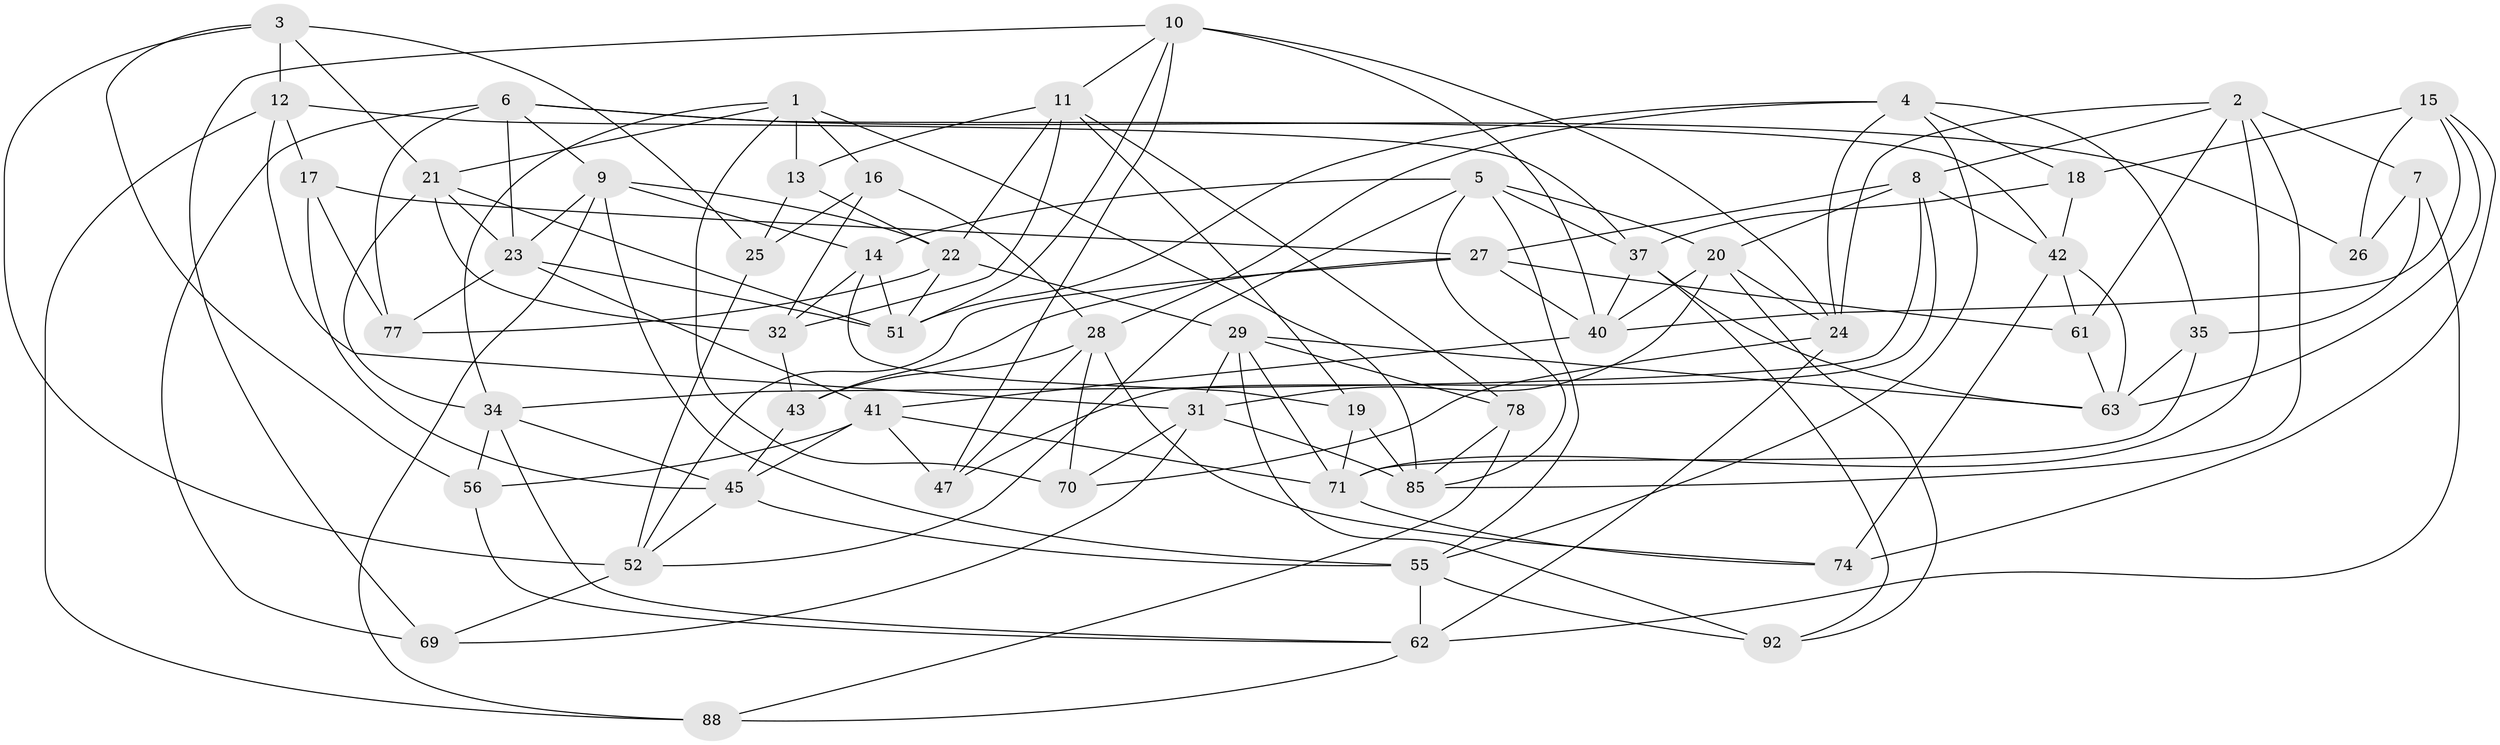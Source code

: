// original degree distribution, {4: 1.0}
// Generated by graph-tools (version 1.1) at 2025/42/03/06/25 10:42:20]
// undirected, 56 vertices, 145 edges
graph export_dot {
graph [start="1"]
  node [color=gray90,style=filled];
  1 [super="+79"];
  2 [super="+38"];
  3 [super="+89"];
  4 [super="+46"];
  5 [super="+39"];
  6 [super="+58"];
  7;
  8 [super="+49"];
  9 [super="+57"];
  10 [super="+44"];
  11 [super="+53"];
  12 [super="+75"];
  13;
  14 [super="+59"];
  15 [super="+60"];
  16;
  17;
  18;
  19;
  20 [super="+81"];
  21 [super="+36"];
  22 [super="+30"];
  23 [super="+54"];
  24 [super="+48"];
  25;
  26;
  27 [super="+83"];
  28 [super="+33"];
  29 [super="+72"];
  31 [super="+76"];
  32 [super="+66"];
  34 [super="+50"];
  35;
  37 [super="+65"];
  40 [super="+91"];
  41 [super="+73"];
  42 [super="+90"];
  43;
  45 [super="+64"];
  47;
  51 [super="+84"];
  52 [super="+68"];
  55 [super="+82"];
  56;
  61;
  62 [super="+67"];
  63 [super="+80"];
  69;
  70;
  71 [super="+87"];
  74;
  77;
  78;
  85 [super="+86"];
  88;
  92;
  1 -- 70;
  1 -- 85;
  1 -- 16;
  1 -- 13;
  1 -- 34;
  1 -- 21;
  2 -- 85;
  2 -- 24;
  2 -- 61;
  2 -- 8;
  2 -- 7;
  2 -- 71;
  3 -- 56;
  3 -- 25;
  3 -- 12 [weight=2];
  3 -- 52;
  3 -- 21;
  4 -- 35;
  4 -- 24;
  4 -- 51;
  4 -- 18;
  4 -- 28;
  4 -- 55;
  5 -- 55;
  5 -- 20;
  5 -- 52;
  5 -- 37;
  5 -- 14;
  5 -- 85;
  6 -- 77;
  6 -- 69;
  6 -- 26;
  6 -- 23;
  6 -- 9;
  6 -- 42;
  7 -- 26;
  7 -- 35;
  7 -- 62;
  8 -- 20;
  8 -- 47;
  8 -- 34;
  8 -- 27;
  8 -- 42;
  9 -- 88;
  9 -- 22;
  9 -- 55;
  9 -- 23;
  9 -- 14;
  10 -- 69;
  10 -- 11;
  10 -- 51;
  10 -- 40;
  10 -- 47;
  10 -- 24;
  11 -- 13;
  11 -- 19;
  11 -- 78;
  11 -- 22;
  11 -- 32;
  12 -- 88;
  12 -- 31;
  12 -- 17;
  12 -- 37;
  13 -- 25;
  13 -- 22;
  14 -- 51;
  14 -- 19;
  14 -- 32 [weight=2];
  15 -- 18;
  15 -- 26 [weight=2];
  15 -- 40;
  15 -- 74;
  15 -- 63;
  16 -- 28;
  16 -- 25;
  16 -- 32;
  17 -- 27;
  17 -- 77;
  17 -- 45;
  18 -- 37;
  18 -- 42;
  19 -- 85;
  19 -- 71;
  20 -- 92;
  20 -- 31;
  20 -- 24;
  20 -- 40;
  21 -- 32;
  21 -- 51;
  21 -- 34;
  21 -- 23;
  22 -- 77;
  22 -- 51;
  22 -- 29;
  23 -- 77;
  23 -- 41;
  23 -- 51;
  24 -- 70;
  24 -- 62;
  25 -- 52;
  27 -- 40;
  27 -- 43;
  27 -- 52;
  27 -- 61;
  28 -- 74;
  28 -- 43;
  28 -- 70;
  28 -- 47;
  29 -- 71;
  29 -- 78;
  29 -- 92;
  29 -- 31;
  29 -- 63;
  31 -- 69;
  31 -- 70;
  31 -- 85;
  32 -- 43;
  34 -- 56;
  34 -- 45;
  34 -- 62;
  35 -- 71;
  35 -- 63;
  37 -- 92;
  37 -- 63;
  37 -- 40;
  40 -- 41;
  41 -- 56;
  41 -- 45;
  41 -- 47;
  41 -- 71;
  42 -- 63;
  42 -- 74;
  42 -- 61;
  43 -- 45;
  45 -- 55;
  45 -- 52;
  52 -- 69;
  55 -- 92;
  55 -- 62;
  56 -- 62;
  61 -- 63;
  62 -- 88;
  71 -- 74;
  78 -- 88;
  78 -- 85;
}
